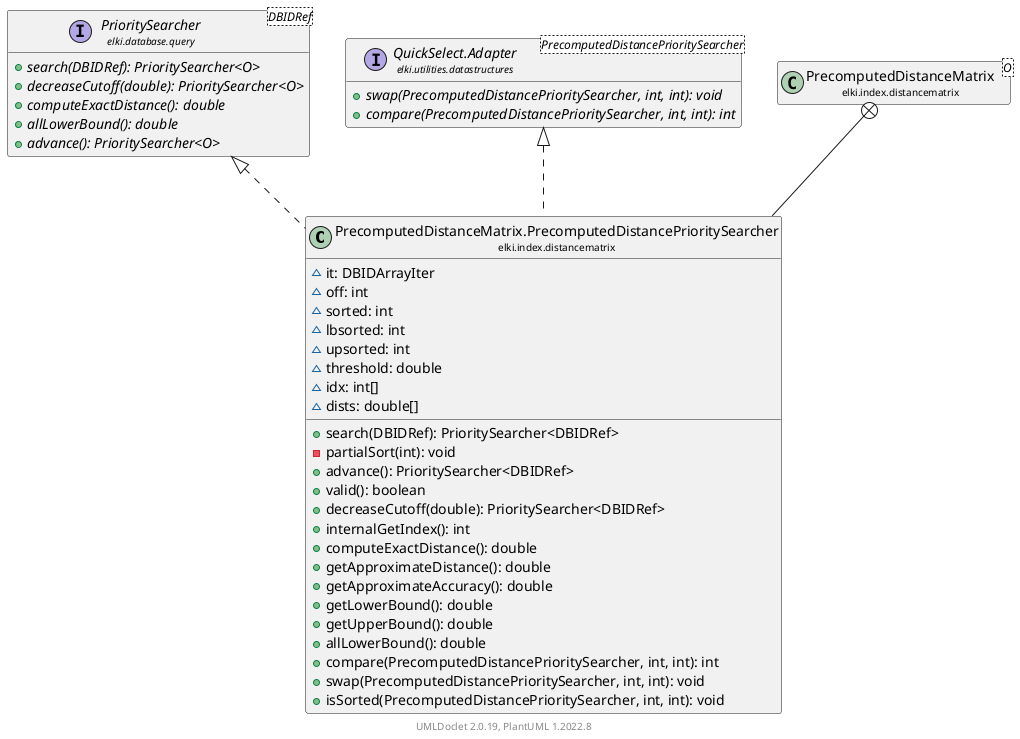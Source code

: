 @startuml
    remove .*\.(Instance|Par|Parameterizer|Factory)$
    set namespaceSeparator none
    hide empty fields
    hide empty methods

    class "<size:14>PrecomputedDistanceMatrix.PrecomputedDistancePrioritySearcher\n<size:10>elki.index.distancematrix" as elki.index.distancematrix.PrecomputedDistanceMatrix.PrecomputedDistancePrioritySearcher [[PrecomputedDistanceMatrix.PrecomputedDistancePrioritySearcher.html]] {
        ~it: DBIDArrayIter
        ~off: int
        ~sorted: int
        ~lbsorted: int
        ~upsorted: int
        ~threshold: double
        ~idx: int[]
        ~dists: double[]
        +search(DBIDRef): PrioritySearcher<DBIDRef>
        -partialSort(int): void
        +advance(): PrioritySearcher<DBIDRef>
        +valid(): boolean
        +decreaseCutoff(double): PrioritySearcher<DBIDRef>
        +internalGetIndex(): int
        +computeExactDistance(): double
        +getApproximateDistance(): double
        +getApproximateAccuracy(): double
        +getLowerBound(): double
        +getUpperBound(): double
        +allLowerBound(): double
        +compare(PrecomputedDistancePrioritySearcher, int, int): int
        +swap(PrecomputedDistancePrioritySearcher, int, int): void
        +isSorted(PrecomputedDistancePrioritySearcher, int, int): void
    }

    interface "<size:14>PrioritySearcher\n<size:10>elki.database.query" as elki.database.query.PrioritySearcher<DBIDRef> [[../../database/query/PrioritySearcher.html]] {
        {abstract} +search(DBIDRef): PrioritySearcher<O>
        {abstract} +decreaseCutoff(double): PrioritySearcher<O>
        {abstract} +computeExactDistance(): double
        {abstract} +allLowerBound(): double
        {abstract} +advance(): PrioritySearcher<O>
    }
    interface "<size:14>QuickSelect.Adapter\n<size:10>elki.utilities.datastructures" as elki.utilities.datastructures.QuickSelect.Adapter<PrecomputedDistancePrioritySearcher> [[../../utilities/datastructures/QuickSelect.Adapter.html]] {
        {abstract} +swap(PrecomputedDistancePrioritySearcher, int, int): void
        {abstract} +compare(PrecomputedDistancePrioritySearcher, int, int): int
    }
    class "<size:14>PrecomputedDistanceMatrix\n<size:10>elki.index.distancematrix" as elki.index.distancematrix.PrecomputedDistanceMatrix<O> [[PrecomputedDistanceMatrix.html]]

    elki.database.query.PrioritySearcher <|.. elki.index.distancematrix.PrecomputedDistanceMatrix.PrecomputedDistancePrioritySearcher
    elki.utilities.datastructures.QuickSelect.Adapter <|.. elki.index.distancematrix.PrecomputedDistanceMatrix.PrecomputedDistancePrioritySearcher
    elki.index.distancematrix.PrecomputedDistanceMatrix +-- elki.index.distancematrix.PrecomputedDistanceMatrix.PrecomputedDistancePrioritySearcher

    center footer UMLDoclet 2.0.19, PlantUML 1.2022.8
@enduml
